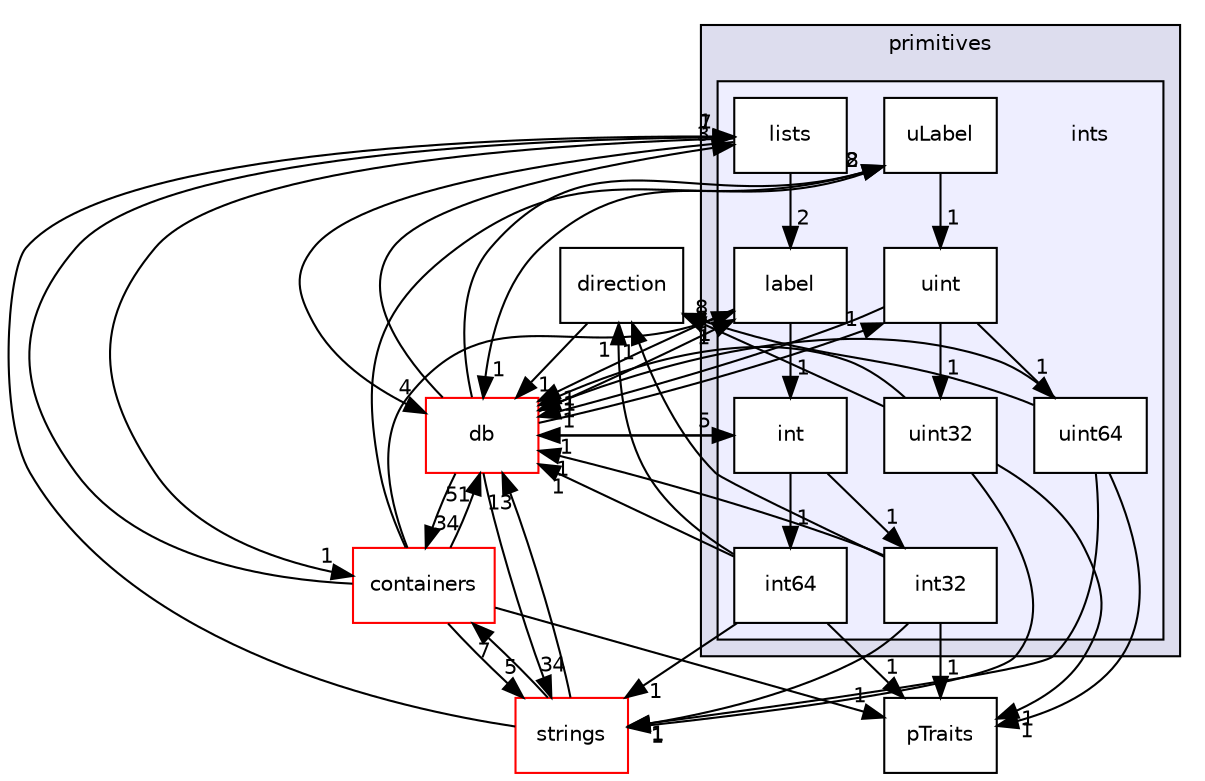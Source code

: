 digraph "src/OpenFOAM/primitives/ints" {
  bgcolor=transparent;
  compound=true
  node [ fontsize="10", fontname="Helvetica"];
  edge [ labelfontsize="10", labelfontname="Helvetica"];
  subgraph clusterdir_3e50f45338116b169052b428016851aa {
    graph [ bgcolor="#ddddee", pencolor="black", label="primitives" fontname="Helvetica", fontsize="10", URL="dir_3e50f45338116b169052b428016851aa.html"]
  subgraph clusterdir_086c067a0e64eeb439d30ae0c44248d8 {
    graph [ bgcolor="#eeeeff", pencolor="black", label="" URL="dir_086c067a0e64eeb439d30ae0c44248d8.html"];
    dir_086c067a0e64eeb439d30ae0c44248d8 [shape=plaintext label="ints"];
    dir_dd8100e19a337b29f44c95e3303ef961 [shape=box label="int" color="black" fillcolor="white" style="filled" URL="dir_dd8100e19a337b29f44c95e3303ef961.html"];
    dir_89913462db5028a6f6117b0a0b2cd520 [shape=box label="int32" color="black" fillcolor="white" style="filled" URL="dir_89913462db5028a6f6117b0a0b2cd520.html"];
    dir_f1e4e40329255f88a5d58467af43fb5d [shape=box label="int64" color="black" fillcolor="white" style="filled" URL="dir_f1e4e40329255f88a5d58467af43fb5d.html"];
    dir_2302b517842d451d321aaa19c73aa23e [shape=box label="label" color="black" fillcolor="white" style="filled" URL="dir_2302b517842d451d321aaa19c73aa23e.html"];
    dir_cad78e4ebccc5e0698398cf8e2900993 [shape=box label="lists" color="black" fillcolor="white" style="filled" URL="dir_cad78e4ebccc5e0698398cf8e2900993.html"];
    dir_4d33ca7cf0ff85b2eb8bfb5d6cfabd05 [shape=box label="uint" color="black" fillcolor="white" style="filled" URL="dir_4d33ca7cf0ff85b2eb8bfb5d6cfabd05.html"];
    dir_2d1f6df359db3d33298334ce9d620e9b [shape=box label="uint32" color="black" fillcolor="white" style="filled" URL="dir_2d1f6df359db3d33298334ce9d620e9b.html"];
    dir_46c7ca2a0f9f6b4707532c3ece9fa7cc [shape=box label="uint64" color="black" fillcolor="white" style="filled" URL="dir_46c7ca2a0f9f6b4707532c3ece9fa7cc.html"];
    dir_55b63d57c5dbacea4b0ec7c6f925eb80 [shape=box label="uLabel" color="black" fillcolor="white" style="filled" URL="dir_55b63d57c5dbacea4b0ec7c6f925eb80.html"];
  }
  }
  dir_19dbf0591cffda9f7a5a990739e1850d [shape=box label="direction" URL="dir_19dbf0591cffda9f7a5a990739e1850d.html"];
  dir_19d0872053bde092be81d7fe3f56cbf7 [shape=box label="containers" color="red" URL="dir_19d0872053bde092be81d7fe3f56cbf7.html"];
  dir_ce1ee507886310df0e74ee2e624fbc88 [shape=box label="strings" color="red" URL="dir_ce1ee507886310df0e74ee2e624fbc88.html"];
  dir_63c634f7a7cfd679ac26c67fb30fc32f [shape=box label="db" color="red" URL="dir_63c634f7a7cfd679ac26c67fb30fc32f.html"];
  dir_a71222f4f105181f964ceb320add37f5 [shape=box label="pTraits" URL="dir_a71222f4f105181f964ceb320add37f5.html"];
  dir_19dbf0591cffda9f7a5a990739e1850d->dir_63c634f7a7cfd679ac26c67fb30fc32f [headlabel="1", labeldistance=1.5 headhref="dir_002371_001985.html"];
  dir_19d0872053bde092be81d7fe3f56cbf7->dir_ce1ee507886310df0e74ee2e624fbc88 [headlabel="5", labeldistance=1.5 headhref="dir_001934_002435.html"];
  dir_19d0872053bde092be81d7fe3f56cbf7->dir_2302b517842d451d321aaa19c73aa23e [headlabel="8", labeldistance=1.5 headhref="dir_001934_002394.html"];
  dir_19d0872053bde092be81d7fe3f56cbf7->dir_cad78e4ebccc5e0698398cf8e2900993 [headlabel="7", labeldistance=1.5 headhref="dir_001934_002395.html"];
  dir_19d0872053bde092be81d7fe3f56cbf7->dir_55b63d57c5dbacea4b0ec7c6f925eb80 [headlabel="8", labeldistance=1.5 headhref="dir_001934_002399.html"];
  dir_19d0872053bde092be81d7fe3f56cbf7->dir_63c634f7a7cfd679ac26c67fb30fc32f [headlabel="51", labeldistance=1.5 headhref="dir_001934_001985.html"];
  dir_19d0872053bde092be81d7fe3f56cbf7->dir_a71222f4f105181f964ceb320add37f5 [headlabel="1", labeldistance=1.5 headhref="dir_001934_002406.html"];
  dir_ce1ee507886310df0e74ee2e624fbc88->dir_19d0872053bde092be81d7fe3f56cbf7 [headlabel="7", labeldistance=1.5 headhref="dir_002435_001934.html"];
  dir_ce1ee507886310df0e74ee2e624fbc88->dir_cad78e4ebccc5e0698398cf8e2900993 [headlabel="1", labeldistance=1.5 headhref="dir_002435_002395.html"];
  dir_ce1ee507886310df0e74ee2e624fbc88->dir_63c634f7a7cfd679ac26c67fb30fc32f [headlabel="13", labeldistance=1.5 headhref="dir_002435_001985.html"];
  dir_dd8100e19a337b29f44c95e3303ef961->dir_f1e4e40329255f88a5d58467af43fb5d [headlabel="1", labeldistance=1.5 headhref="dir_002391_002393.html"];
  dir_dd8100e19a337b29f44c95e3303ef961->dir_63c634f7a7cfd679ac26c67fb30fc32f [headlabel="1", labeldistance=1.5 headhref="dir_002391_001985.html"];
  dir_dd8100e19a337b29f44c95e3303ef961->dir_89913462db5028a6f6117b0a0b2cd520 [headlabel="1", labeldistance=1.5 headhref="dir_002391_002392.html"];
  dir_2302b517842d451d321aaa19c73aa23e->dir_dd8100e19a337b29f44c95e3303ef961 [headlabel="1", labeldistance=1.5 headhref="dir_002394_002391.html"];
  dir_2302b517842d451d321aaa19c73aa23e->dir_63c634f7a7cfd679ac26c67fb30fc32f [headlabel="1", labeldistance=1.5 headhref="dir_002394_001985.html"];
  dir_cad78e4ebccc5e0698398cf8e2900993->dir_19d0872053bde092be81d7fe3f56cbf7 [headlabel="1", labeldistance=1.5 headhref="dir_002395_001934.html"];
  dir_cad78e4ebccc5e0698398cf8e2900993->dir_2302b517842d451d321aaa19c73aa23e [headlabel="2", labeldistance=1.5 headhref="dir_002395_002394.html"];
  dir_cad78e4ebccc5e0698398cf8e2900993->dir_63c634f7a7cfd679ac26c67fb30fc32f [headlabel="4", labeldistance=1.5 headhref="dir_002395_001985.html"];
  dir_46c7ca2a0f9f6b4707532c3ece9fa7cc->dir_19dbf0591cffda9f7a5a990739e1850d [headlabel="1", labeldistance=1.5 headhref="dir_002398_002371.html"];
  dir_46c7ca2a0f9f6b4707532c3ece9fa7cc->dir_ce1ee507886310df0e74ee2e624fbc88 [headlabel="1", labeldistance=1.5 headhref="dir_002398_002435.html"];
  dir_46c7ca2a0f9f6b4707532c3ece9fa7cc->dir_63c634f7a7cfd679ac26c67fb30fc32f [headlabel="1", labeldistance=1.5 headhref="dir_002398_001985.html"];
  dir_46c7ca2a0f9f6b4707532c3ece9fa7cc->dir_a71222f4f105181f964ceb320add37f5 [headlabel="1", labeldistance=1.5 headhref="dir_002398_002406.html"];
  dir_55b63d57c5dbacea4b0ec7c6f925eb80->dir_63c634f7a7cfd679ac26c67fb30fc32f [headlabel="1", labeldistance=1.5 headhref="dir_002399_001985.html"];
  dir_55b63d57c5dbacea4b0ec7c6f925eb80->dir_4d33ca7cf0ff85b2eb8bfb5d6cfabd05 [headlabel="1", labeldistance=1.5 headhref="dir_002399_002396.html"];
  dir_f1e4e40329255f88a5d58467af43fb5d->dir_19dbf0591cffda9f7a5a990739e1850d [headlabel="1", labeldistance=1.5 headhref="dir_002393_002371.html"];
  dir_f1e4e40329255f88a5d58467af43fb5d->dir_ce1ee507886310df0e74ee2e624fbc88 [headlabel="1", labeldistance=1.5 headhref="dir_002393_002435.html"];
  dir_f1e4e40329255f88a5d58467af43fb5d->dir_63c634f7a7cfd679ac26c67fb30fc32f [headlabel="1", labeldistance=1.5 headhref="dir_002393_001985.html"];
  dir_f1e4e40329255f88a5d58467af43fb5d->dir_a71222f4f105181f964ceb320add37f5 [headlabel="1", labeldistance=1.5 headhref="dir_002393_002406.html"];
  dir_63c634f7a7cfd679ac26c67fb30fc32f->dir_19d0872053bde092be81d7fe3f56cbf7 [headlabel="34", labeldistance=1.5 headhref="dir_001985_001934.html"];
  dir_63c634f7a7cfd679ac26c67fb30fc32f->dir_ce1ee507886310df0e74ee2e624fbc88 [headlabel="34", labeldistance=1.5 headhref="dir_001985_002435.html"];
  dir_63c634f7a7cfd679ac26c67fb30fc32f->dir_dd8100e19a337b29f44c95e3303ef961 [headlabel="5", labeldistance=1.5 headhref="dir_001985_002391.html"];
  dir_63c634f7a7cfd679ac26c67fb30fc32f->dir_2302b517842d451d321aaa19c73aa23e [headlabel="5", labeldistance=1.5 headhref="dir_001985_002394.html"];
  dir_63c634f7a7cfd679ac26c67fb30fc32f->dir_cad78e4ebccc5e0698398cf8e2900993 [headlabel="3", labeldistance=1.5 headhref="dir_001985_002395.html"];
  dir_63c634f7a7cfd679ac26c67fb30fc32f->dir_55b63d57c5dbacea4b0ec7c6f925eb80 [headlabel="2", labeldistance=1.5 headhref="dir_001985_002399.html"];
  dir_63c634f7a7cfd679ac26c67fb30fc32f->dir_4d33ca7cf0ff85b2eb8bfb5d6cfabd05 [headlabel="1", labeldistance=1.5 headhref="dir_001985_002396.html"];
  dir_4d33ca7cf0ff85b2eb8bfb5d6cfabd05->dir_46c7ca2a0f9f6b4707532c3ece9fa7cc [headlabel="1", labeldistance=1.5 headhref="dir_002396_002398.html"];
  dir_4d33ca7cf0ff85b2eb8bfb5d6cfabd05->dir_63c634f7a7cfd679ac26c67fb30fc32f [headlabel="1", labeldistance=1.5 headhref="dir_002396_001985.html"];
  dir_4d33ca7cf0ff85b2eb8bfb5d6cfabd05->dir_2d1f6df359db3d33298334ce9d620e9b [headlabel="1", labeldistance=1.5 headhref="dir_002396_002397.html"];
  dir_2d1f6df359db3d33298334ce9d620e9b->dir_19dbf0591cffda9f7a5a990739e1850d [headlabel="1", labeldistance=1.5 headhref="dir_002397_002371.html"];
  dir_2d1f6df359db3d33298334ce9d620e9b->dir_ce1ee507886310df0e74ee2e624fbc88 [headlabel="1", labeldistance=1.5 headhref="dir_002397_002435.html"];
  dir_2d1f6df359db3d33298334ce9d620e9b->dir_63c634f7a7cfd679ac26c67fb30fc32f [headlabel="1", labeldistance=1.5 headhref="dir_002397_001985.html"];
  dir_2d1f6df359db3d33298334ce9d620e9b->dir_a71222f4f105181f964ceb320add37f5 [headlabel="1", labeldistance=1.5 headhref="dir_002397_002406.html"];
  dir_89913462db5028a6f6117b0a0b2cd520->dir_19dbf0591cffda9f7a5a990739e1850d [headlabel="1", labeldistance=1.5 headhref="dir_002392_002371.html"];
  dir_89913462db5028a6f6117b0a0b2cd520->dir_ce1ee507886310df0e74ee2e624fbc88 [headlabel="1", labeldistance=1.5 headhref="dir_002392_002435.html"];
  dir_89913462db5028a6f6117b0a0b2cd520->dir_63c634f7a7cfd679ac26c67fb30fc32f [headlabel="1", labeldistance=1.5 headhref="dir_002392_001985.html"];
  dir_89913462db5028a6f6117b0a0b2cd520->dir_a71222f4f105181f964ceb320add37f5 [headlabel="1", labeldistance=1.5 headhref="dir_002392_002406.html"];
}
